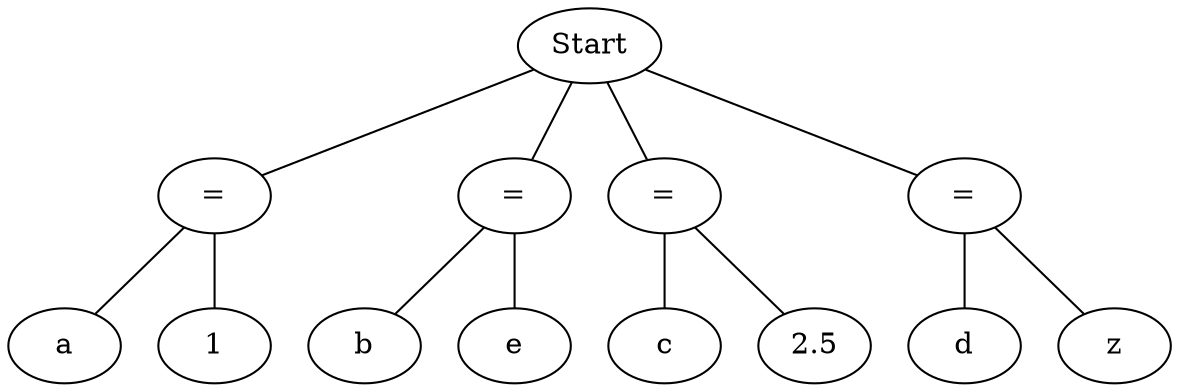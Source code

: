 graph G {node_start [label="Start"]
nodo_1308560590 [label="="]
node_start -- nodo_1308560590
nodo_1331350146 [label="a"]
nodo_1308560590 -- nodo_1331350146
nodo_733573773 [label="1"]
nodo_1308560590 -- nodo_733573773
nodo_2057127880 [label="="]
node_start -- nodo_2057127880
nodo_906507672 [label="b"]
nodo_2057127880 -- nodo_906507672
nodo_799012609 [label="e"]
nodo_2057127880 -- nodo_799012609
nodo_1330824549 [label="="]
node_start -- nodo_1330824549
nodo_1608611904 [label="c"]
nodo_1330824549 -- nodo_1608611904
nodo_682767057 [label="2.5"]
nodo_1330824549 -- nodo_682767057
nodo_2017849145 [label="="]
node_start -- nodo_2017849145
nodo_560293049 [label="d"]
nodo_2017849145 -- nodo_560293049
nodo_1972513709 [label="z"]
nodo_2017849145 -- nodo_1972513709
}

